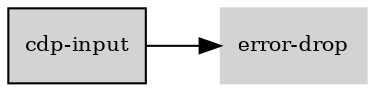 digraph "cdp_input_subgraph" {
  rankdir=LR;
  node [shape=box, style=filled, fontsize=10, color=lightgray, fontcolor=black, fillcolor=lightgray];
  "cdp-input" [color=black, fontcolor=black, fillcolor=lightgray];
  edge [fontsize=8];
  "cdp-input" -> "error-drop";
}

